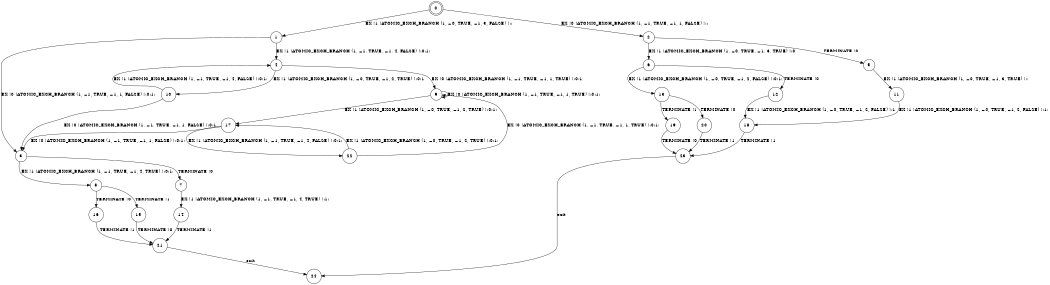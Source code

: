 digraph BCG {
size = "7, 10.5";
center = TRUE;
node [shape = circle];
0 [peripheries = 2];
0 -> 1 [label = "EX !1 !ATOMIC_EXCH_BRANCH (1, +0, TRUE, +1, 3, FALSE) !::"];
0 -> 2 [label = "EX !0 !ATOMIC_EXCH_BRANCH (1, +1, TRUE, +1, 1, FALSE) !::"];
1 -> 3 [label = "EX !0 !ATOMIC_EXCH_BRANCH (1, +1, TRUE, +1, 1, FALSE) !:0:1:"];
1 -> 4 [label = "EX !1 !ATOMIC_EXCH_BRANCH (1, +1, TRUE, +1, 4, FALSE) !:0:1:"];
2 -> 5 [label = "TERMINATE !0"];
2 -> 6 [label = "EX !1 !ATOMIC_EXCH_BRANCH (1, +0, TRUE, +1, 3, TRUE) !:0:"];
3 -> 7 [label = "TERMINATE !0"];
3 -> 8 [label = "EX !1 !ATOMIC_EXCH_BRANCH (1, +1, TRUE, +1, 4, TRUE) !:0:1:"];
4 -> 9 [label = "EX !0 !ATOMIC_EXCH_BRANCH (1, +1, TRUE, +1, 1, TRUE) !:0:1:"];
4 -> 10 [label = "EX !1 !ATOMIC_EXCH_BRANCH (1, +0, TRUE, +1, 2, TRUE) !:0:1:"];
5 -> 11 [label = "EX !1 !ATOMIC_EXCH_BRANCH (1, +0, TRUE, +1, 3, TRUE) !::"];
6 -> 12 [label = "TERMINATE !0"];
6 -> 13 [label = "EX !1 !ATOMIC_EXCH_BRANCH (1, +0, TRUE, +1, 2, FALSE) !:0:1:"];
7 -> 14 [label = "EX !1 !ATOMIC_EXCH_BRANCH (1, +1, TRUE, +1, 4, TRUE) !:1:"];
8 -> 15 [label = "TERMINATE !1"];
8 -> 16 [label = "TERMINATE !0"];
9 -> 17 [label = "EX !1 !ATOMIC_EXCH_BRANCH (1, +0, TRUE, +1, 2, TRUE) !:0:1:"];
9 -> 9 [label = "EX !0 !ATOMIC_EXCH_BRANCH (1, +1, TRUE, +1, 1, TRUE) !:0:1:"];
10 -> 3 [label = "EX !0 !ATOMIC_EXCH_BRANCH (1, +1, TRUE, +1, 1, FALSE) !:0:1:"];
10 -> 4 [label = "EX !1 !ATOMIC_EXCH_BRANCH (1, +1, TRUE, +1, 4, FALSE) !:0:1:"];
11 -> 18 [label = "EX !1 !ATOMIC_EXCH_BRANCH (1, +0, TRUE, +1, 2, FALSE) !:1:"];
12 -> 18 [label = "EX !1 !ATOMIC_EXCH_BRANCH (1, +0, TRUE, +1, 2, FALSE) !:1:"];
13 -> 19 [label = "TERMINATE !1"];
13 -> 20 [label = "TERMINATE !0"];
14 -> 21 [label = "TERMINATE !1"];
15 -> 21 [label = "TERMINATE !0"];
16 -> 21 [label = "TERMINATE !1"];
17 -> 22 [label = "EX !1 !ATOMIC_EXCH_BRANCH (1, +1, TRUE, +1, 4, FALSE) !:0:1:"];
17 -> 3 [label = "EX !0 !ATOMIC_EXCH_BRANCH (1, +1, TRUE, +1, 1, FALSE) !:0:1:"];
18 -> 23 [label = "TERMINATE !1"];
19 -> 23 [label = "TERMINATE !0"];
20 -> 23 [label = "TERMINATE !1"];
21 -> 24 [label = "exit"];
22 -> 17 [label = "EX !1 !ATOMIC_EXCH_BRANCH (1, +0, TRUE, +1, 2, TRUE) !:0:1:"];
22 -> 9 [label = "EX !0 !ATOMIC_EXCH_BRANCH (1, +1, TRUE, +1, 1, TRUE) !:0:1:"];
23 -> 24 [label = "exit"];
}
